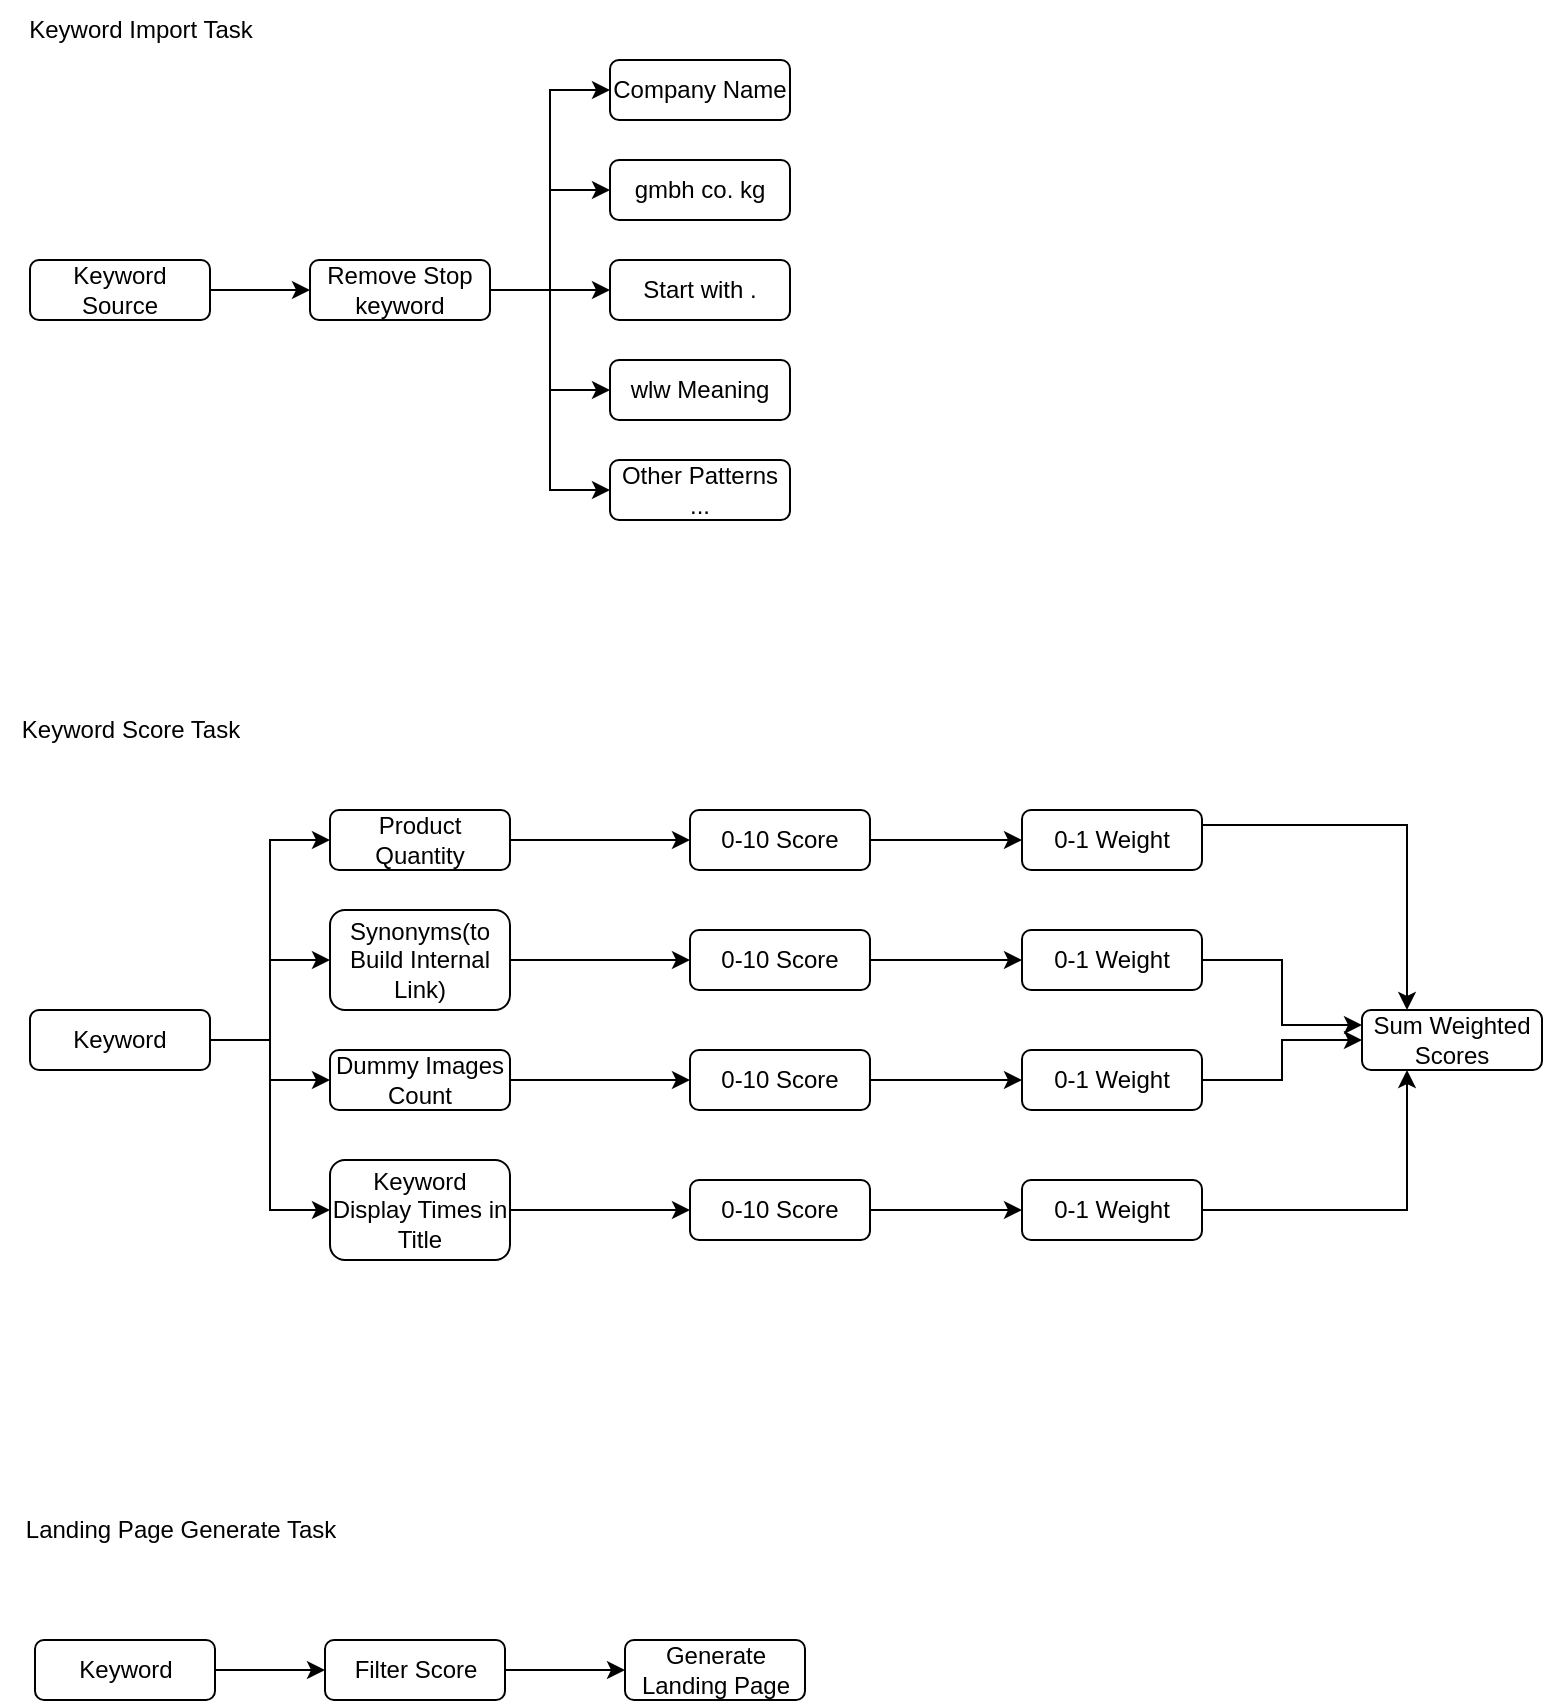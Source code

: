 <mxfile version="24.4.14" type="github">
  <diagram name="第 1 页" id="RqyQt31QMLiY9AaMsaX0">
    <mxGraphModel dx="1434" dy="707" grid="1" gridSize="10" guides="1" tooltips="1" connect="1" arrows="1" fold="1" page="1" pageScale="1" pageWidth="827" pageHeight="1169" math="0" shadow="0">
      <root>
        <mxCell id="0" />
        <mxCell id="1" parent="0" />
        <mxCell id="Hy2gJDIRRrg3xxTgYFUH-13" style="edgeStyle=orthogonalEdgeStyle;rounded=0;orthogonalLoop=1;jettySize=auto;html=1;exitX=1;exitY=0.5;exitDx=0;exitDy=0;entryX=0;entryY=0.5;entryDx=0;entryDy=0;" edge="1" parent="1" source="Hy2gJDIRRrg3xxTgYFUH-1" target="Hy2gJDIRRrg3xxTgYFUH-2">
          <mxGeometry relative="1" as="geometry" />
        </mxCell>
        <mxCell id="Hy2gJDIRRrg3xxTgYFUH-1" value="Keyword Source" style="rounded=1;whiteSpace=wrap;html=1;" vertex="1" parent="1">
          <mxGeometry x="50" y="210" width="90" height="30" as="geometry" />
        </mxCell>
        <mxCell id="Hy2gJDIRRrg3xxTgYFUH-28" style="edgeStyle=orthogonalEdgeStyle;rounded=0;orthogonalLoop=1;jettySize=auto;html=1;exitX=1;exitY=0.5;exitDx=0;exitDy=0;entryX=0;entryY=0.5;entryDx=0;entryDy=0;" edge="1" parent="1" source="Hy2gJDIRRrg3xxTgYFUH-2" target="Hy2gJDIRRrg3xxTgYFUH-5">
          <mxGeometry relative="1" as="geometry" />
        </mxCell>
        <mxCell id="Hy2gJDIRRrg3xxTgYFUH-31" style="edgeStyle=orthogonalEdgeStyle;rounded=0;orthogonalLoop=1;jettySize=auto;html=1;exitX=1;exitY=0.5;exitDx=0;exitDy=0;entryX=0;entryY=0.5;entryDx=0;entryDy=0;" edge="1" parent="1" source="Hy2gJDIRRrg3xxTgYFUH-2" target="Hy2gJDIRRrg3xxTgYFUH-8">
          <mxGeometry relative="1" as="geometry" />
        </mxCell>
        <mxCell id="Hy2gJDIRRrg3xxTgYFUH-33" style="edgeStyle=orthogonalEdgeStyle;rounded=0;orthogonalLoop=1;jettySize=auto;html=1;exitX=1;exitY=0.5;exitDx=0;exitDy=0;entryX=0;entryY=0.5;entryDx=0;entryDy=0;" edge="1" parent="1" source="Hy2gJDIRRrg3xxTgYFUH-2" target="Hy2gJDIRRrg3xxTgYFUH-32">
          <mxGeometry relative="1" as="geometry" />
        </mxCell>
        <mxCell id="Hy2gJDIRRrg3xxTgYFUH-35" style="edgeStyle=orthogonalEdgeStyle;rounded=0;orthogonalLoop=1;jettySize=auto;html=1;exitX=1;exitY=0.5;exitDx=0;exitDy=0;" edge="1" parent="1" source="Hy2gJDIRRrg3xxTgYFUH-2" target="Hy2gJDIRRrg3xxTgYFUH-7">
          <mxGeometry relative="1" as="geometry" />
        </mxCell>
        <mxCell id="Hy2gJDIRRrg3xxTgYFUH-36" style="edgeStyle=orthogonalEdgeStyle;rounded=0;orthogonalLoop=1;jettySize=auto;html=1;exitX=1;exitY=0.5;exitDx=0;exitDy=0;entryX=0;entryY=0.5;entryDx=0;entryDy=0;" edge="1" parent="1" source="Hy2gJDIRRrg3xxTgYFUH-2" target="Hy2gJDIRRrg3xxTgYFUH-6">
          <mxGeometry relative="1" as="geometry" />
        </mxCell>
        <mxCell id="Hy2gJDIRRrg3xxTgYFUH-2" value="Remove Stop keyword" style="rounded=1;whiteSpace=wrap;html=1;" vertex="1" parent="1">
          <mxGeometry x="190" y="210" width="90" height="30" as="geometry" />
        </mxCell>
        <mxCell id="Hy2gJDIRRrg3xxTgYFUH-58" style="edgeStyle=orthogonalEdgeStyle;rounded=0;orthogonalLoop=1;jettySize=auto;html=1;exitX=1;exitY=0.5;exitDx=0;exitDy=0;" edge="1" parent="1" source="Hy2gJDIRRrg3xxTgYFUH-4" target="Hy2gJDIRRrg3xxTgYFUH-56">
          <mxGeometry relative="1" as="geometry" />
        </mxCell>
        <mxCell id="Hy2gJDIRRrg3xxTgYFUH-4" value="Keyword" style="rounded=1;whiteSpace=wrap;html=1;" vertex="1" parent="1">
          <mxGeometry x="52.5" y="900" width="90" height="30" as="geometry" />
        </mxCell>
        <mxCell id="Hy2gJDIRRrg3xxTgYFUH-5" value="Company Name" style="rounded=1;whiteSpace=wrap;html=1;" vertex="1" parent="1">
          <mxGeometry x="340" y="110" width="90" height="30" as="geometry" />
        </mxCell>
        <mxCell id="Hy2gJDIRRrg3xxTgYFUH-6" value="gmbh co. kg" style="rounded=1;whiteSpace=wrap;html=1;" vertex="1" parent="1">
          <mxGeometry x="340" y="160" width="90" height="30" as="geometry" />
        </mxCell>
        <mxCell id="Hy2gJDIRRrg3xxTgYFUH-7" value="Start with ." style="rounded=1;whiteSpace=wrap;html=1;" vertex="1" parent="1">
          <mxGeometry x="340" y="210" width="90" height="30" as="geometry" />
        </mxCell>
        <mxCell id="Hy2gJDIRRrg3xxTgYFUH-8" value="wlw Meaning" style="rounded=1;whiteSpace=wrap;html=1;" vertex="1" parent="1">
          <mxGeometry x="340" y="260" width="90" height="30" as="geometry" />
        </mxCell>
        <mxCell id="Hy2gJDIRRrg3xxTgYFUH-46" style="edgeStyle=orthogonalEdgeStyle;rounded=0;orthogonalLoop=1;jettySize=auto;html=1;exitX=1;exitY=0.5;exitDx=0;exitDy=0;entryX=0;entryY=0.5;entryDx=0;entryDy=0;" edge="1" parent="1" source="Hy2gJDIRRrg3xxTgYFUH-9" target="Hy2gJDIRRrg3xxTgYFUH-27">
          <mxGeometry relative="1" as="geometry" />
        </mxCell>
        <mxCell id="Hy2gJDIRRrg3xxTgYFUH-9" value="Product Quantity" style="rounded=1;whiteSpace=wrap;html=1;" vertex="1" parent="1">
          <mxGeometry x="200" y="485" width="90" height="30" as="geometry" />
        </mxCell>
        <mxCell id="Hy2gJDIRRrg3xxTgYFUH-47" style="edgeStyle=orthogonalEdgeStyle;rounded=0;orthogonalLoop=1;jettySize=auto;html=1;exitX=1;exitY=0.5;exitDx=0;exitDy=0;entryX=0;entryY=0.5;entryDx=0;entryDy=0;" edge="1" parent="1" source="Hy2gJDIRRrg3xxTgYFUH-10" target="Hy2gJDIRRrg3xxTgYFUH-42">
          <mxGeometry relative="1" as="geometry" />
        </mxCell>
        <mxCell id="Hy2gJDIRRrg3xxTgYFUH-10" value="Synonyms(to Build Internal Link)" style="rounded=1;whiteSpace=wrap;html=1;" vertex="1" parent="1">
          <mxGeometry x="200" y="535" width="90" height="50" as="geometry" />
        </mxCell>
        <mxCell id="Hy2gJDIRRrg3xxTgYFUH-48" style="edgeStyle=orthogonalEdgeStyle;rounded=0;orthogonalLoop=1;jettySize=auto;html=1;exitX=1;exitY=0.5;exitDx=0;exitDy=0;entryX=0;entryY=0.5;entryDx=0;entryDy=0;" edge="1" parent="1" source="Hy2gJDIRRrg3xxTgYFUH-11" target="Hy2gJDIRRrg3xxTgYFUH-43">
          <mxGeometry relative="1" as="geometry" />
        </mxCell>
        <mxCell id="Hy2gJDIRRrg3xxTgYFUH-11" value="Dummy Images Count" style="rounded=1;whiteSpace=wrap;html=1;" vertex="1" parent="1">
          <mxGeometry x="200" y="605" width="90" height="30" as="geometry" />
        </mxCell>
        <mxCell id="Hy2gJDIRRrg3xxTgYFUH-17" value="Keyword Import Task" style="text;html=1;align=center;verticalAlign=middle;resizable=0;points=[];autosize=1;strokeColor=none;fillColor=none;" vertex="1" parent="1">
          <mxGeometry x="35" y="80" width="140" height="30" as="geometry" />
        </mxCell>
        <mxCell id="Hy2gJDIRRrg3xxTgYFUH-18" value="Keyword Score Task" style="text;html=1;align=center;verticalAlign=middle;resizable=0;points=[];autosize=1;strokeColor=none;fillColor=none;" vertex="1" parent="1">
          <mxGeometry x="35" y="430" width="130" height="30" as="geometry" />
        </mxCell>
        <mxCell id="Hy2gJDIRRrg3xxTgYFUH-64" style="edgeStyle=orthogonalEdgeStyle;rounded=0;orthogonalLoop=1;jettySize=auto;html=1;exitX=1;exitY=0.5;exitDx=0;exitDy=0;entryX=0;entryY=0.5;entryDx=0;entryDy=0;" edge="1" parent="1" source="Hy2gJDIRRrg3xxTgYFUH-27" target="Hy2gJDIRRrg3xxTgYFUH-60">
          <mxGeometry relative="1" as="geometry" />
        </mxCell>
        <mxCell id="Hy2gJDIRRrg3xxTgYFUH-27" value="0-10 Score" style="rounded=1;whiteSpace=wrap;html=1;" vertex="1" parent="1">
          <mxGeometry x="380" y="485" width="90" height="30" as="geometry" />
        </mxCell>
        <mxCell id="Hy2gJDIRRrg3xxTgYFUH-32" value="Other Patterns ..." style="rounded=1;whiteSpace=wrap;html=1;" vertex="1" parent="1">
          <mxGeometry x="340" y="310" width="90" height="30" as="geometry" />
        </mxCell>
        <mxCell id="Hy2gJDIRRrg3xxTgYFUH-38" style="edgeStyle=orthogonalEdgeStyle;rounded=0;orthogonalLoop=1;jettySize=auto;html=1;exitX=1;exitY=0.5;exitDx=0;exitDy=0;entryX=0;entryY=0.5;entryDx=0;entryDy=0;" edge="1" parent="1" source="Hy2gJDIRRrg3xxTgYFUH-37" target="Hy2gJDIRRrg3xxTgYFUH-9">
          <mxGeometry relative="1" as="geometry" />
        </mxCell>
        <mxCell id="Hy2gJDIRRrg3xxTgYFUH-40" style="edgeStyle=orthogonalEdgeStyle;rounded=0;orthogonalLoop=1;jettySize=auto;html=1;exitX=1;exitY=0.5;exitDx=0;exitDy=0;entryX=0;entryY=0.5;entryDx=0;entryDy=0;" edge="1" parent="1" source="Hy2gJDIRRrg3xxTgYFUH-37" target="Hy2gJDIRRrg3xxTgYFUH-11">
          <mxGeometry relative="1" as="geometry" />
        </mxCell>
        <mxCell id="Hy2gJDIRRrg3xxTgYFUH-75" style="edgeStyle=orthogonalEdgeStyle;rounded=0;orthogonalLoop=1;jettySize=auto;html=1;exitX=1;exitY=0.5;exitDx=0;exitDy=0;entryX=0;entryY=0.5;entryDx=0;entryDy=0;" edge="1" parent="1" source="Hy2gJDIRRrg3xxTgYFUH-37" target="Hy2gJDIRRrg3xxTgYFUH-72">
          <mxGeometry relative="1" as="geometry" />
        </mxCell>
        <mxCell id="Hy2gJDIRRrg3xxTgYFUH-80" style="edgeStyle=orthogonalEdgeStyle;rounded=0;orthogonalLoop=1;jettySize=auto;html=1;exitX=1;exitY=0.5;exitDx=0;exitDy=0;entryX=0;entryY=0.5;entryDx=0;entryDy=0;" edge="1" parent="1" source="Hy2gJDIRRrg3xxTgYFUH-37" target="Hy2gJDIRRrg3xxTgYFUH-10">
          <mxGeometry relative="1" as="geometry" />
        </mxCell>
        <mxCell id="Hy2gJDIRRrg3xxTgYFUH-37" value="Keyword" style="rounded=1;whiteSpace=wrap;html=1;" vertex="1" parent="1">
          <mxGeometry x="50" y="585" width="90" height="30" as="geometry" />
        </mxCell>
        <mxCell id="Hy2gJDIRRrg3xxTgYFUH-65" style="edgeStyle=orthogonalEdgeStyle;rounded=0;orthogonalLoop=1;jettySize=auto;html=1;exitX=1;exitY=0.5;exitDx=0;exitDy=0;" edge="1" parent="1" source="Hy2gJDIRRrg3xxTgYFUH-42" target="Hy2gJDIRRrg3xxTgYFUH-61">
          <mxGeometry relative="1" as="geometry" />
        </mxCell>
        <mxCell id="Hy2gJDIRRrg3xxTgYFUH-42" value="0-10 Score" style="rounded=1;whiteSpace=wrap;html=1;" vertex="1" parent="1">
          <mxGeometry x="380" y="545" width="90" height="30" as="geometry" />
        </mxCell>
        <mxCell id="Hy2gJDIRRrg3xxTgYFUH-66" style="edgeStyle=orthogonalEdgeStyle;rounded=0;orthogonalLoop=1;jettySize=auto;html=1;exitX=1;exitY=0.5;exitDx=0;exitDy=0;entryX=0;entryY=0.5;entryDx=0;entryDy=0;" edge="1" parent="1" source="Hy2gJDIRRrg3xxTgYFUH-43" target="Hy2gJDIRRrg3xxTgYFUH-62">
          <mxGeometry relative="1" as="geometry" />
        </mxCell>
        <mxCell id="Hy2gJDIRRrg3xxTgYFUH-43" value="0-10 Score" style="rounded=1;whiteSpace=wrap;html=1;" vertex="1" parent="1">
          <mxGeometry x="380" y="605" width="90" height="30" as="geometry" />
        </mxCell>
        <mxCell id="Hy2gJDIRRrg3xxTgYFUH-45" value="Sum Weighted Scores" style="rounded=1;whiteSpace=wrap;html=1;" vertex="1" parent="1">
          <mxGeometry x="716" y="585" width="90" height="30" as="geometry" />
        </mxCell>
        <mxCell id="Hy2gJDIRRrg3xxTgYFUH-55" value="Landing Page Generate Task" style="text;html=1;align=center;verticalAlign=middle;resizable=0;points=[];autosize=1;strokeColor=none;fillColor=none;" vertex="1" parent="1">
          <mxGeometry x="35" y="830" width="180" height="30" as="geometry" />
        </mxCell>
        <mxCell id="Hy2gJDIRRrg3xxTgYFUH-59" style="edgeStyle=orthogonalEdgeStyle;rounded=0;orthogonalLoop=1;jettySize=auto;html=1;exitX=1;exitY=0.5;exitDx=0;exitDy=0;" edge="1" parent="1" source="Hy2gJDIRRrg3xxTgYFUH-56" target="Hy2gJDIRRrg3xxTgYFUH-57">
          <mxGeometry relative="1" as="geometry" />
        </mxCell>
        <mxCell id="Hy2gJDIRRrg3xxTgYFUH-56" value="Filter Score" style="rounded=1;whiteSpace=wrap;html=1;" vertex="1" parent="1">
          <mxGeometry x="197.5" y="900" width="90" height="30" as="geometry" />
        </mxCell>
        <mxCell id="Hy2gJDIRRrg3xxTgYFUH-57" value="Generate Landing Page" style="rounded=1;whiteSpace=wrap;html=1;" vertex="1" parent="1">
          <mxGeometry x="347.5" y="900" width="90" height="30" as="geometry" />
        </mxCell>
        <mxCell id="Hy2gJDIRRrg3xxTgYFUH-68" style="edgeStyle=orthogonalEdgeStyle;rounded=0;orthogonalLoop=1;jettySize=auto;html=1;exitX=1;exitY=0.25;exitDx=0;exitDy=0;entryX=0.25;entryY=0;entryDx=0;entryDy=0;" edge="1" parent="1" source="Hy2gJDIRRrg3xxTgYFUH-60" target="Hy2gJDIRRrg3xxTgYFUH-45">
          <mxGeometry relative="1" as="geometry" />
        </mxCell>
        <mxCell id="Hy2gJDIRRrg3xxTgYFUH-60" value="0-1 Weight" style="rounded=1;whiteSpace=wrap;html=1;" vertex="1" parent="1">
          <mxGeometry x="546" y="485" width="90" height="30" as="geometry" />
        </mxCell>
        <mxCell id="Hy2gJDIRRrg3xxTgYFUH-69" style="edgeStyle=orthogonalEdgeStyle;rounded=0;orthogonalLoop=1;jettySize=auto;html=1;exitX=1;exitY=0.5;exitDx=0;exitDy=0;entryX=0;entryY=0.25;entryDx=0;entryDy=0;" edge="1" parent="1" source="Hy2gJDIRRrg3xxTgYFUH-61" target="Hy2gJDIRRrg3xxTgYFUH-45">
          <mxGeometry relative="1" as="geometry" />
        </mxCell>
        <mxCell id="Hy2gJDIRRrg3xxTgYFUH-61" value="0-1 Weight" style="rounded=1;whiteSpace=wrap;html=1;" vertex="1" parent="1">
          <mxGeometry x="546" y="545" width="90" height="30" as="geometry" />
        </mxCell>
        <mxCell id="Hy2gJDIRRrg3xxTgYFUH-70" style="edgeStyle=orthogonalEdgeStyle;rounded=0;orthogonalLoop=1;jettySize=auto;html=1;exitX=1;exitY=0.5;exitDx=0;exitDy=0;entryX=0;entryY=0.5;entryDx=0;entryDy=0;" edge="1" parent="1" source="Hy2gJDIRRrg3xxTgYFUH-62" target="Hy2gJDIRRrg3xxTgYFUH-45">
          <mxGeometry relative="1" as="geometry" />
        </mxCell>
        <mxCell id="Hy2gJDIRRrg3xxTgYFUH-62" value="0-1 Weight" style="rounded=1;whiteSpace=wrap;html=1;" vertex="1" parent="1">
          <mxGeometry x="546" y="605" width="90" height="30" as="geometry" />
        </mxCell>
        <mxCell id="Hy2gJDIRRrg3xxTgYFUH-76" style="edgeStyle=orthogonalEdgeStyle;rounded=0;orthogonalLoop=1;jettySize=auto;html=1;exitX=1;exitY=0.5;exitDx=0;exitDy=0;entryX=0;entryY=0.5;entryDx=0;entryDy=0;" edge="1" parent="1" source="Hy2gJDIRRrg3xxTgYFUH-72" target="Hy2gJDIRRrg3xxTgYFUH-73">
          <mxGeometry relative="1" as="geometry" />
        </mxCell>
        <mxCell id="Hy2gJDIRRrg3xxTgYFUH-72" value="Keyword Display Times in Title" style="rounded=1;whiteSpace=wrap;html=1;" vertex="1" parent="1">
          <mxGeometry x="200" y="660" width="90" height="50" as="geometry" />
        </mxCell>
        <mxCell id="Hy2gJDIRRrg3xxTgYFUH-77" style="edgeStyle=orthogonalEdgeStyle;rounded=0;orthogonalLoop=1;jettySize=auto;html=1;exitX=1;exitY=0.5;exitDx=0;exitDy=0;entryX=0;entryY=0.5;entryDx=0;entryDy=0;" edge="1" parent="1" source="Hy2gJDIRRrg3xxTgYFUH-73" target="Hy2gJDIRRrg3xxTgYFUH-74">
          <mxGeometry relative="1" as="geometry" />
        </mxCell>
        <mxCell id="Hy2gJDIRRrg3xxTgYFUH-73" value="0-10 Score" style="rounded=1;whiteSpace=wrap;html=1;" vertex="1" parent="1">
          <mxGeometry x="380" y="670" width="90" height="30" as="geometry" />
        </mxCell>
        <mxCell id="Hy2gJDIRRrg3xxTgYFUH-78" style="edgeStyle=orthogonalEdgeStyle;rounded=0;orthogonalLoop=1;jettySize=auto;html=1;exitX=1;exitY=0.5;exitDx=0;exitDy=0;entryX=0.25;entryY=1;entryDx=0;entryDy=0;" edge="1" parent="1" source="Hy2gJDIRRrg3xxTgYFUH-74" target="Hy2gJDIRRrg3xxTgYFUH-45">
          <mxGeometry relative="1" as="geometry" />
        </mxCell>
        <mxCell id="Hy2gJDIRRrg3xxTgYFUH-74" value="0-1 Weight" style="rounded=1;whiteSpace=wrap;html=1;" vertex="1" parent="1">
          <mxGeometry x="546" y="670" width="90" height="30" as="geometry" />
        </mxCell>
      </root>
    </mxGraphModel>
  </diagram>
</mxfile>
